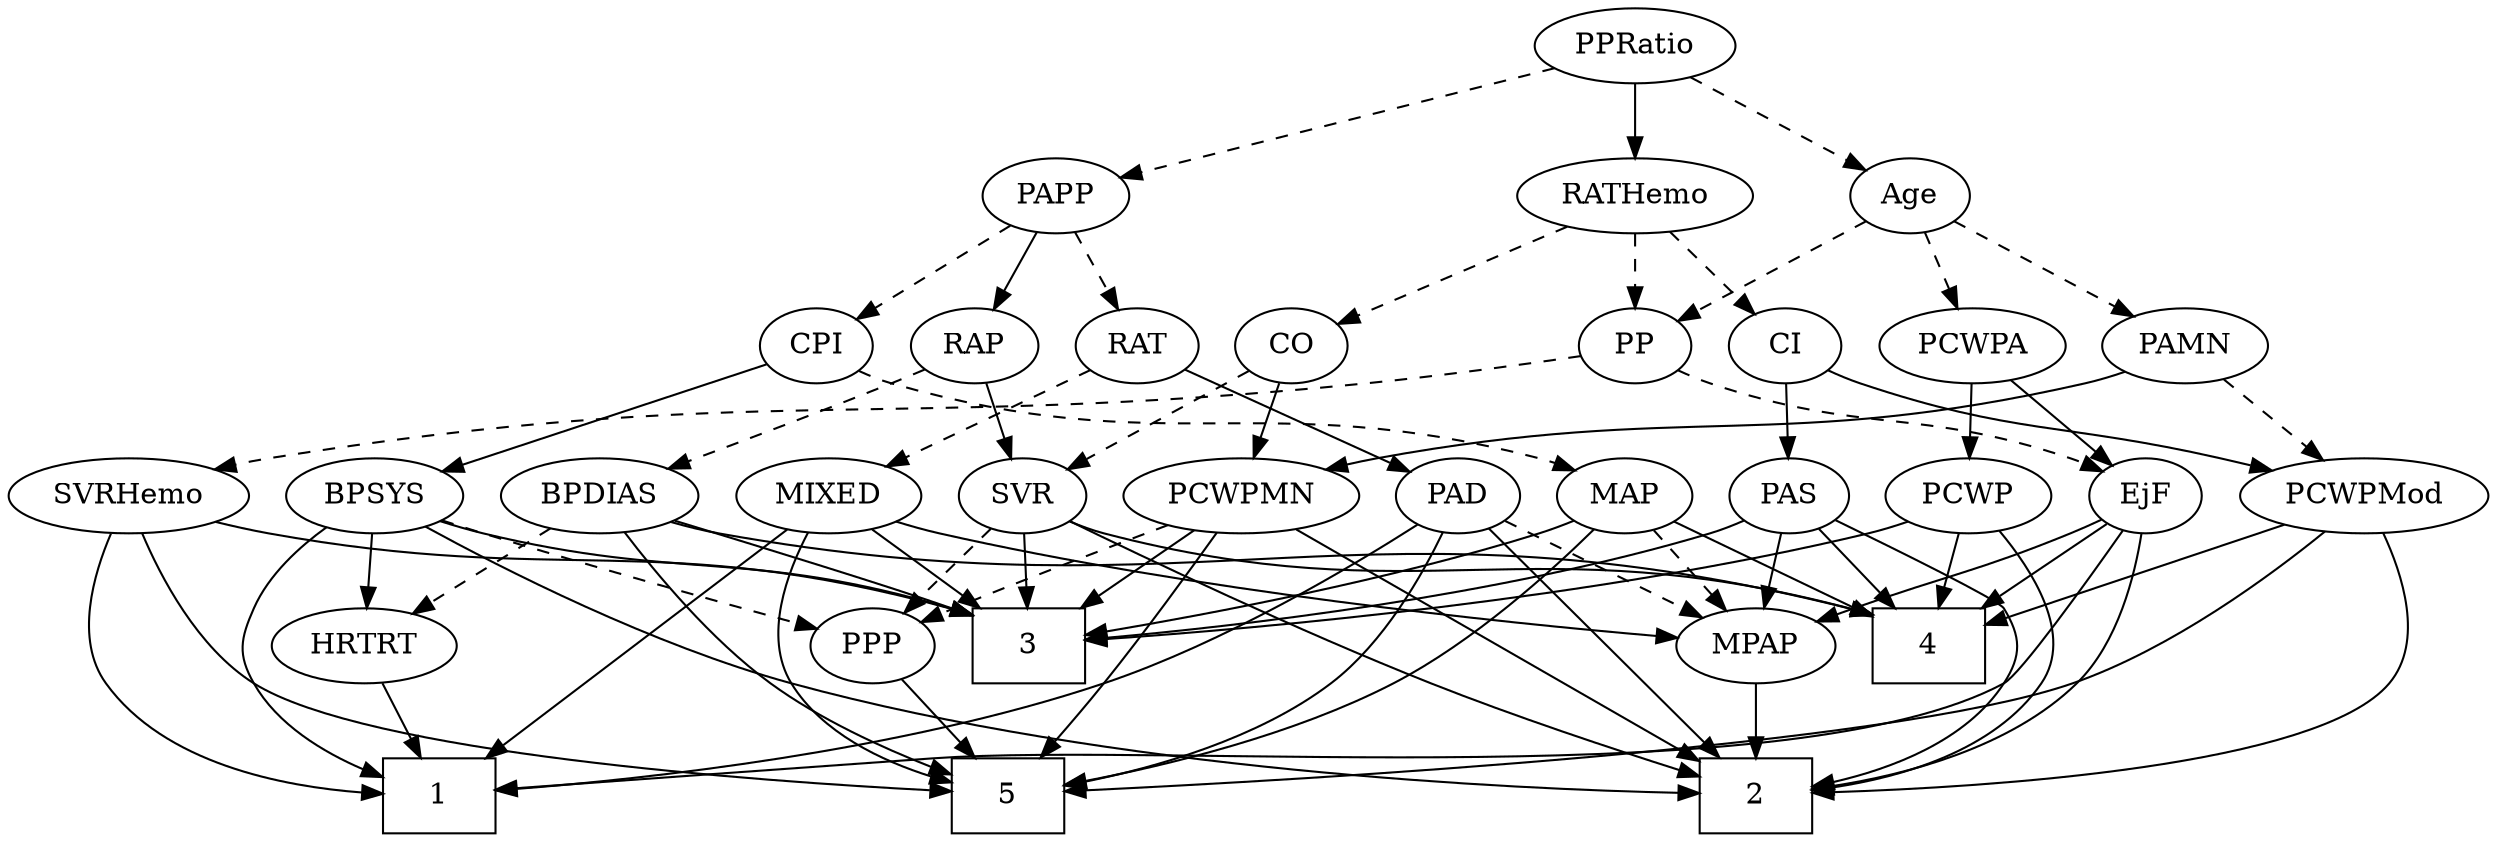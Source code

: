 strict digraph {
	graph [bb="0,0,1138.7,396"];
	node [label="\N"];
	1	[height=0.5,
		pos="1047,18",
		shape=box,
		width=0.75];
	2	[height=0.5,
		pos="320,18",
		shape=box,
		width=0.75];
	3	[height=0.5,
		pos="514,90",
		shape=box,
		width=0.75];
	4	[height=0.5,
		pos="240,90",
		shape=box,
		width=0.75];
	5	[height=0.5,
		pos="774,18",
		shape=box,
		width=0.75];
	Age	[height=0.5,
		pos="369,306",
		width=0.75];
	PAMN	[height=0.5,
		pos="369,234",
		width=1.011];
	Age -> PAMN	[pos="e,369,252.1 369,287.7 369,279.98 369,270.71 369,262.11",
		style=dashed];
	PCWPA	[height=0.5,
		pos="273,234",
		width=1.1555];
	Age -> PCWPA	[pos="e,293.49,249.94 351.39,292.16 337.47,282.01 317.75,267.64 301.58,255.84",
		style=dashed];
	PP	[height=0.5,
		pos="450,234",
		width=0.75];
	Age -> PP	[pos="e,434.03,248.8 385,291.17 396.76,281.01 412.93,267.03 426.2,255.56",
		style=dashed];
	EjF	[height=0.5,
		pos="309,162",
		width=0.75];
	EjF -> 1	[pos="e,1019.9,20.902 327.21,148.29 357.12,128.17 419.19,89.472 478,72 528.83,56.897 891.61,30.055 1009.8,21.615",
		style=solid];
	EjF -> 2	[pos="e,292.92,22.88 287.36,150.79 257.34,136.53 206.4,111.91 204,108 195.61,94.374 195.35,85.461 204,72 221.29,45.077 256.04,31.66 283.01,\
25.081",
		style=solid];
	EjF -> 4	[pos="e,256.95,108.2 294.7,146.5 285.87,137.54 274.31,125.81 264.1,115.45",
		style=solid];
	MPAP	[height=0.5,
		pos="320,90",
		width=0.97491];
	EjF -> MPAP	[pos="e,317.28,108.28 311.66,144.05 312.87,136.35 314.33,127.03 315.7,118.36",
		style=solid];
	RAP	[height=0.5,
		pos="667,234",
		width=0.77632];
	SVR	[height=0.5,
		pos="461,162",
		width=0.77632];
	RAP -> SVR	[pos="e,482.66,173.67 645.33,222.33 640.36,220.08 635.05,217.83 630,216 572.84,195.24 555.15,200.76 498,180 496.1,179.31 494.17,178.57 \
492.24,177.78",
		style=solid];
	BPDIAS	[height=0.5,
		pos="667,162",
		width=1.1735];
	RAP -> BPDIAS	[pos="e,667,180.1 667,215.7 667,207.98 667,198.71 667,190.11",
		style=dashed];
	MIXED	[height=0.5,
		pos="768,162",
		width=1.1193];
	MIXED -> 1	[pos="e,1019.7,32.907 793.74,147.9 843.58,122.53 953.35,66.662 1010.6,37.516",
		style=solid];
	MIXED -> 3	[pos="e,541.23,97.4 737.44,150.21 731.04,148.07 724.32,145.89 718,144 660.15,126.68 592.12,109.67 551.06,99.761",
		style=solid];
	MIXED -> 5	[pos="e,788.32,36.434 783.67,145.38 792.38,135.56 802.36,122.11 807,108 811.99,92.798 811.39,87.384 807,72 804.28,62.51 799.32,53.065 \
794.06,44.834",
		style=solid];
	MIXED -> MPAP	[pos="e,354.02,94.665 738.13,149.79 731.57,147.62 724.6,145.55 718,144 651.4,128.4 453.05,105.58 364.06,95.768",
		style=solid];
	MPAP -> 2	[pos="e,320,36.104 320,71.697 320,63.983 320,54.712 320,46.112",
		style=solid];
	BPSYS	[height=0.5,
		pos="1058,162",
		width=1.0471];
	BPSYS -> 1	[pos="e,1074.1,27.564 1085.8,149.48 1102.8,140.81 1123.1,127.11 1133,108 1140.4,93.792 1140.8,85.97 1133,72 1122.4,52.962 1101.8,39.915 \
1083.4,31.53",
		style=solid];
	BPSYS -> 2	[pos="e,347.15,21.804 1029.3,150.01 1023.3,147.87 1017,145.76 1011,144 767,72.371 461.87,34.482 357.22,22.904",
		style=solid];
	BPSYS -> 3	[pos="e,541.23,98.224 1030,149.53 1023.8,147.38 1017.3,145.38 1011,144 826.7,103.56 774.4,137.19 588,108 575.91,106.11 562.86,103.35 551.13,\
100.61",
		style=solid];
	PPP	[height=0.5,
		pos="624,90",
		width=0.75];
	BPSYS -> PPP	[pos="e,649.14,97.053 1030,149.68 1023.8,147.52 1017.2,145.47 1011,144 876.86,112.35 838.96,130.52 703,108 688.55,105.61 672.75,102.34 \
659.1,99.307",
		style=dashed];
	HRTRT	[height=0.5,
		pos="1013,90",
		width=1.1013];
	BPSYS -> HRTRT	[pos="e,1023.6,107.47 1047.3,144.41 1041.9,135.95 1035.2,125.49 1029.1,116.08",
		style=solid];
	PAD	[height=0.5,
		pos="855,162",
		width=0.79437];
	PAD -> 1	[pos="e,1057,36.066 876.79,150.31 882.01,148.01 887.64,145.75 893,144 966.01,120.19 1013.7,167.69 1062,108 1076.2,90.496 1069.7,64.595 \
1061.3,45.242",
		style=solid];
	PAD -> 2	[pos="e,347.4,18.407 832.67,150.5 827.56,148.24 822.13,145.95 817,144 767.33,125.12 749.59,133.54 703,108 681.14,96.019 682.69,82.296 \
660,72 557.7,25.598 422.25,18.768 357.54,18.412",
		style=solid];
	PAD -> 5	[pos="e,792.75,36.246 850.8,144.07 845.73,125.5 836.1,95.245 822,72 815.88,61.925 807.7,52.033 799.83,43.575",
		style=solid];
	PAD -> MPAP	[pos="e,353.9,94.661 833.32,149.9 828.09,147.62 822.44,145.47 817,144 670.7,104.58 628.65,124.1 478,108 439.55,103.89 395.84,99.185 364.16,\
95.768",
		style=dashed];
	CO	[height=0.5,
		pos="522,234",
		width=0.75];
	CO -> SVR	[pos="e,474.33,178.31 509.06,218.15 500.92,208.82 490.25,196.57 481.04,186",
		style=dashed];
	PCWPMN	[height=0.5,
		pos="557,162",
		width=1.3902];
	CO -> PCWPMN	[pos="e,548.43,180.12 530.11,216.76 534.19,208.61 539.23,198.53 543.84,189.31",
		style=solid];
	PAS	[height=0.5,
		pos="237,162",
		width=0.75];
	PAS -> 2	[pos="e,292.85,21.793 221.5,147.11 203.28,129.05 177.47,96.872 194,72 213.61,42.469 253.24,29.356 282.84,23.555",
		style=solid];
	PAS -> 3	[pos="e,486.71,94.949 257.61,150.3 262.56,148 267.89,145.74 273,144 343.25,120.03 428.82,104.22 476.78,96.515",
		style=solid];
	PAS -> 4	[pos="e,239.26,108.1 237.74,143.7 238.07,135.98 238.46,126.71 238.83,118.11",
		style=solid];
	PAS -> MPAP	[pos="e,302.49,105.77 253.39,147.17 265.13,137.27 281.16,123.75 294.55,112.46",
		style=solid];
	PCWPMod	[height=0.5,
		pos="51.995,162",
		width=1.4443];
	PAMN -> PCWPMod	[pos="e,90.241,174.31 341.67,221.72 335.9,219.61 329.8,217.58 324,216 232.19,191.07 205.83,200.8 113,180 108.83,179.07 104.53,178.03 100.22,\
176.93",
		style=dashed];
	PAMN -> PCWPMN	[pos="e,523.46,175.36 397.07,222.36 402.67,220.25 408.52,218.05 414,216 447.49,203.47 485.45,189.4 513.84,178.92",
		style=solid];
	RATHemo	[height=0.5,
		pos="463,306",
		width=1.3721];
	RATHemo -> CO	[pos="e,509.32,250.04 476.98,288.41 484.64,279.31 494.27,267.9 502.65,257.96",
		style=dashed];
	RATHemo -> PP	[pos="e,453.17,252.1 459.78,287.7 458.35,279.98 456.63,270.71 455.03,262.11",
		style=dashed];
	CI	[height=0.5,
		pos="186,234",
		width=0.75];
	RATHemo -> CI	[pos="e,206.58,245.78 426.62,293.79 419.48,291.75 412.03,289.72 405,288 324.47,268.32 300.74,277.89 222,252 220.07,251.37 218.12,250.66 \
216.17,249.9",
		style=dashed];
	CPI	[height=0.5,
		pos="594,234",
		width=0.75];
	CPI -> BPSYS	[pos="e,1030,174.43 614.47,221.84 619.42,219.56 624.8,217.43 630,216 794.03,171.01 845.03,217.22 1011,180 1014,179.32 1017.1,178.5 1020.2,\
177.58",
		style=solid];
	MAP	[height=0.5,
		pos="385,162",
		width=0.84854];
	CPI -> MAP	[pos="e,408.28,173.82 572.94,222.29 568.1,220.04 562.93,217.81 558,216 500.11,194.75 482.2,200.38 424,180 421.9,179.27 419.76,178.47 417.61,\
177.64",
		style=dashed];
	RAT	[height=0.5,
		pos="768,234",
		width=0.75827];
	RAT -> MIXED	[pos="e,768,180.1 768,215.7 768,207.98 768,198.71 768,190.11",
		style=dashed];
	RAT -> PAD	[pos="e,837.98,176.69 784.77,219.5 797.57,209.21 815.4,194.86 829.89,183.2",
		style=solid];
	SVR -> 2	[pos="e,337.32,36.443 446.44,146.34 422.41,122.14 374.19,73.576 344.73,43.912",
		style=solid];
	SVR -> 3	[pos="e,500.78,108.46 472.76,145.46 479.17,136.99 487.28,126.29 494.6,116.61",
		style=solid];
	SVR -> 4	[pos="e,267.27,104.58 439.59,150.02 434.86,147.84 429.82,145.7 425,144 363.63,122.35 342.17,129.89 276.8,107.89",
		style=solid];
	SVR -> PPP	[pos="e,601.6,100.16 483.25,150.63 488.1,148.42 493.21,146.11 498,144 529.83,130 566.51,114.66 592.05,104.1",
		style=dashed];
	PCWPMod -> 2	[pos="e,292.79,24.982 68.144,144.76 88.461,125.13 125.17,92.211 162,72 200.96,50.617 250.05,35.812 283.09,27.391",
		style=solid];
	PCWPMod -> 4	[pos="e,212.9,101.09 86.041,148.32 119.17,135.99 169.35,117.3 203.34,104.65",
		style=solid];
	PCWPMod -> 5	[pos="e,746.86,19.964 75.237,145.7 110.77,122.59 177.29,80.591 204,72 303.8,39.897 626.23,24.711 736.56,20.363",
		style=solid];
	PCWPA -> EjF	[pos="e,300.61,179.31 281.71,216.05 285.97,207.77 291.19,197.62 295.92,188.42",
		style=solid];
	PCWP	[height=0.5,
		pos="157,162",
		width=0.97491];
	PCWPA -> PCWP	[pos="e,178.97,176.26 249.8,219 231.99,208.26 207.24,193.32 187.77,181.57",
		style=solid];
	PCWPMN -> 2	[pos="e,347.23,21.316 561.04,144.02 564.67,124.27 567.1,91.84 550,72 525.2,43.233 415.72,28.337 357.19,22.308",
		style=solid];
	PCWPMN -> 3	[pos="e,524.61,108.28 546.59,144.05 541.59,135.92 535.49,126 529.93,116.94",
		style=solid];
	PCWPMN -> 5	[pos="e,754.25,36.28 587.12,147.35 608.1,137.39 636.45,123.06 660,108 691.08,88.118 724.04,61.735 746.48,42.866",
		style=solid];
	PCWPMN -> PPP	[pos="e,609.91,105.72 572.53,144.76 581.53,135.37 592.98,123.41 602.79,113.15",
		style=dashed];
	SVRHemo	[height=0.5,
		pos="952,162",
		width=1.3902];
	SVRHemo -> 1	[pos="e,1067.5,36.065 988.82,149.75 1029,137.1 1088.6,117.13 1095,108 1109.4,87.322 1092.6,61.861 1075,43.476",
		style=solid];
	SVRHemo -> 3	[pos="e,541.26,98.008 915.72,149.54 908.26,147.47 900.41,145.5 893,144 759.19,117.01 722.49,131.31 588,108 575.94,105.91 562.9,103.1 551.17,\
100.37",
		style=solid];
	SVRHemo -> 5	[pos="e,797.19,36.189 933.07,145.01 911.66,127 875.64,97.003 844,72 831.46,62.096 817.45,51.417 805.28,42.259",
		style=solid];
	BPDIAS -> 3	[pos="e,541.24,103.46 639.29,148.32 614.41,136.94 577.71,120.15 550.45,107.68",
		style=solid];
	BPDIAS -> 4	[pos="e,267.15,104.98 636.28,149.57 629.66,147.45 622.65,145.44 616,144 470.68,112.48 424.3,147.45 277,107.7",
		style=solid];
	BPDIAS -> 5	[pos="e,777.75,36.266 697.14,149.25 724.05,138.11 760.49,121.16 769,108 780.71,89.881 781.15,65.101 779.12,46.29",
		style=solid];
	BPDIAS -> HRTRT	[pos="e,975.52,96.068 698.42,149.96 705.16,147.81 712.27,145.7 719,144 804.86,122.33 906.98,105.99 965.47,97.51",
		style=dashed];
	MAP -> 3	[pos="e,486.61,105.86 406.88,149.13 426.21,138.63 454.79,123.13 477.57,110.77",
		style=solid];
	MAP -> 4	[pos="e,267.06,104.06 362.02,149.91 338.95,138.77 303.06,121.44 276.16,108.46",
		style=solid];
	MAP -> 5	[pos="e,746.63,18.74 396.56,145.23 412.47,124.8 443.13,89.722 478,72 563.21,28.682 677.95,20.217 736.39,18.908",
		style=solid];
	MAP -> MPAP	[pos="e,334.52,106.64 370.89,145.81 362.32,136.58 351.21,124.61 341.55,114.22",
		style=dashed];
	PP -> EjF	[pos="e,330.25,173.55 428.89,222.52 405.11,210.72 366.27,191.43 339.26,178.03",
		style=dashed];
	PP -> SVRHemo	[pos="e,916.06,174.54 470.46,221.82 475.42,219.54 480.79,217.41 486,216 661.27,168.49 714.48,213.29 893,180 897.36,179.19 901.86,178.19 \
906.34,177.09",
		style=dashed];
	PPP -> 5	[pos="e,746.96,31.617 645.49,78.971 669.5,67.762 708.8,49.425 737.62,35.974",
		style=solid];
	PPRatio	[height=0.5,
		pos="463,378",
		width=1.1013];
	PPRatio -> Age	[pos="e,386.37,319.94 443.06,362.15 428.87,351.59 409.7,337.31 394.41,325.92",
		style=dashed];
	PPRatio -> RATHemo	[pos="e,463,324.1 463,359.7 463,351.98 463,342.71 463,334.11",
		style=solid];
	PAPP	[height=0.5,
		pos="630,306",
		width=0.88464];
	PPRatio -> PAPP	[pos="e,605.08,317.44 491.32,365.13 520.13,353.05 564.78,334.34 595.6,321.42",
		style=dashed];
	PCWP -> 2	[pos="e,292.79,22.615 158.07,143.73 160.17,124.01 166.43,91.897 185,72 210.66,44.497 252.34,31.045 282.61,24.61",
		style=solid];
	PCWP -> 3	[pos="e,486.8,93.742 183.23,149.88 189.01,147.7 195.15,145.61 201,144 298.76,117.13 417.64,101.51 476.81,94.846",
		style=solid];
	PCWP -> 4	[pos="e,219.79,108.04 174.6,146.15 185.45,137 199.61,125.06 211.98,114.63",
		style=solid];
	CI -> PAS	[pos="e,225.71,178.49 197.31,217.46 203.92,208.4 212.38,196.79 219.79,186.61",
		style=solid];
	CI -> PCWPMod	[pos="e,79.399,177.32 165.35,222.22 144.91,211.54 113.18,194.96 88.482,182.06",
		style=solid];
	PAPP -> RAP	[pos="e,658.29,251.47 638.76,288.41 643.19,280.04 648.65,269.71 653.59,260.37",
		style=solid];
	PAPP -> CPI	[pos="e,602.47,251.47 621.46,288.41 617.16,280.04 611.85,269.71 607.04,260.37",
		style=dashed];
	PAPP -> RAT	[pos="e,747.08,245.61 653.09,293.28 676.36,281.48 712.38,263.21 737.88,250.28",
		style=dashed];
	HRTRT -> 1	[pos="e,1038.6,36.275 1021.2,72.055 1025.1,64.091 1029.8,54.411 1034.1,45.51",
		style=solid];
}
